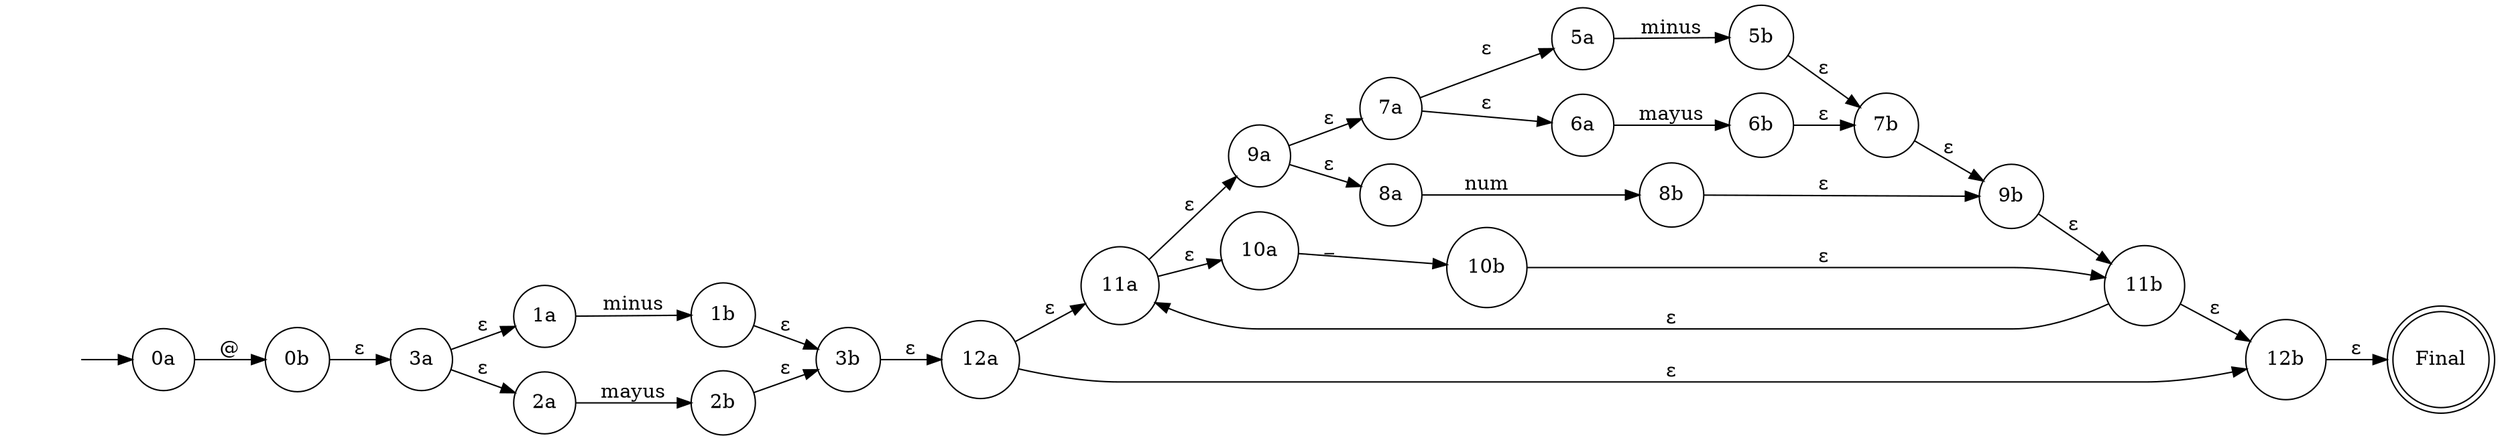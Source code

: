 digraph G{
rankdir=LR
concentrate=true
nodoInicial [shape=none label=""]
nodoInicial->nodo0a [label=""]
nodo0a [shape=circle label="0a"]
nodo0b [shape=circle label="0b"]
nodo0a -> nodo0b[label="@"]
nodo1a [shape=circle label="1a"]
nodo1b [shape=circle label="1b"]
nodo1a -> nodo1b[label="minus"]
nodo2a [shape=circle label="2a"]
nodo2b [shape=circle label="2b"]
nodo2a -> nodo2b[label="mayus"]
nodo3a [shape=circle label="3a"]
nodo3b [shape=circle label="3b"]
nodo3a -> nodo1a[label="ε"]
nodo3a -> nodo2a[label="ε"]
nodo1b->nodo3b[label="ε"]
nodo2b->nodo3b[label="ε"]
nodo0b -> nodo3a[label="ε"]
nodo5a [shape=circle label="5a"]
nodo5b [shape=circle label="5b"]
nodo5a -> nodo5b[label="minus"]
nodo6a [shape=circle label="6a"]
nodo6b [shape=circle label="6b"]
nodo6a -> nodo6b[label="mayus"]
nodo7a [shape=circle label="7a"]
nodo7b [shape=circle label="7b"]
nodo7a -> nodo5a[label="ε"]
nodo7a -> nodo6a[label="ε"]
nodo5b->nodo7b[label="ε"]
nodo6b->nodo7b[label="ε"]
nodo8a [shape=circle label="8a"]
nodo8b [shape=circle label="8b"]
nodo8a -> nodo8b[label="num"]
nodo9a [shape=circle label="9a"]
nodo9b [shape=circle label="9b"]
nodo9a -> nodo7a[label="ε"]
nodo9a -> nodo8a[label="ε"]
nodo7b->nodo9b[label="ε"]
nodo8b->nodo9b[label="ε"]
nodo10a [shape=circle label="10a"]
nodo10b [shape=circle label="10b"]
nodo10a -> nodo10b[label="_"]
nodo11a [shape=circle label="11a"]
nodo11b [shape=circle label="11b"]
nodo11a -> nodo9a[label="ε"]
nodo11a -> nodo10a[label="ε"]
nodo9b->nodo11b[label="ε"]
nodo10b->nodo11b[label="ε"]
nodo12a [shape=circle label="12a"]
nodo12b [shape=circle label="12b"]
nodo12a -> nodo11a[label="ε"]
nodo11b->nodo12b[label="ε"]
nodo11b->nodo11a[label="ε"]
nodo12a ->nodo12b [label="ε"]
nodo3b -> nodo12a[label="ε"]
nodoFinal [shape=doublecircle label="Final"]
nodo12b->nodoFinal [label="ε"]

}
